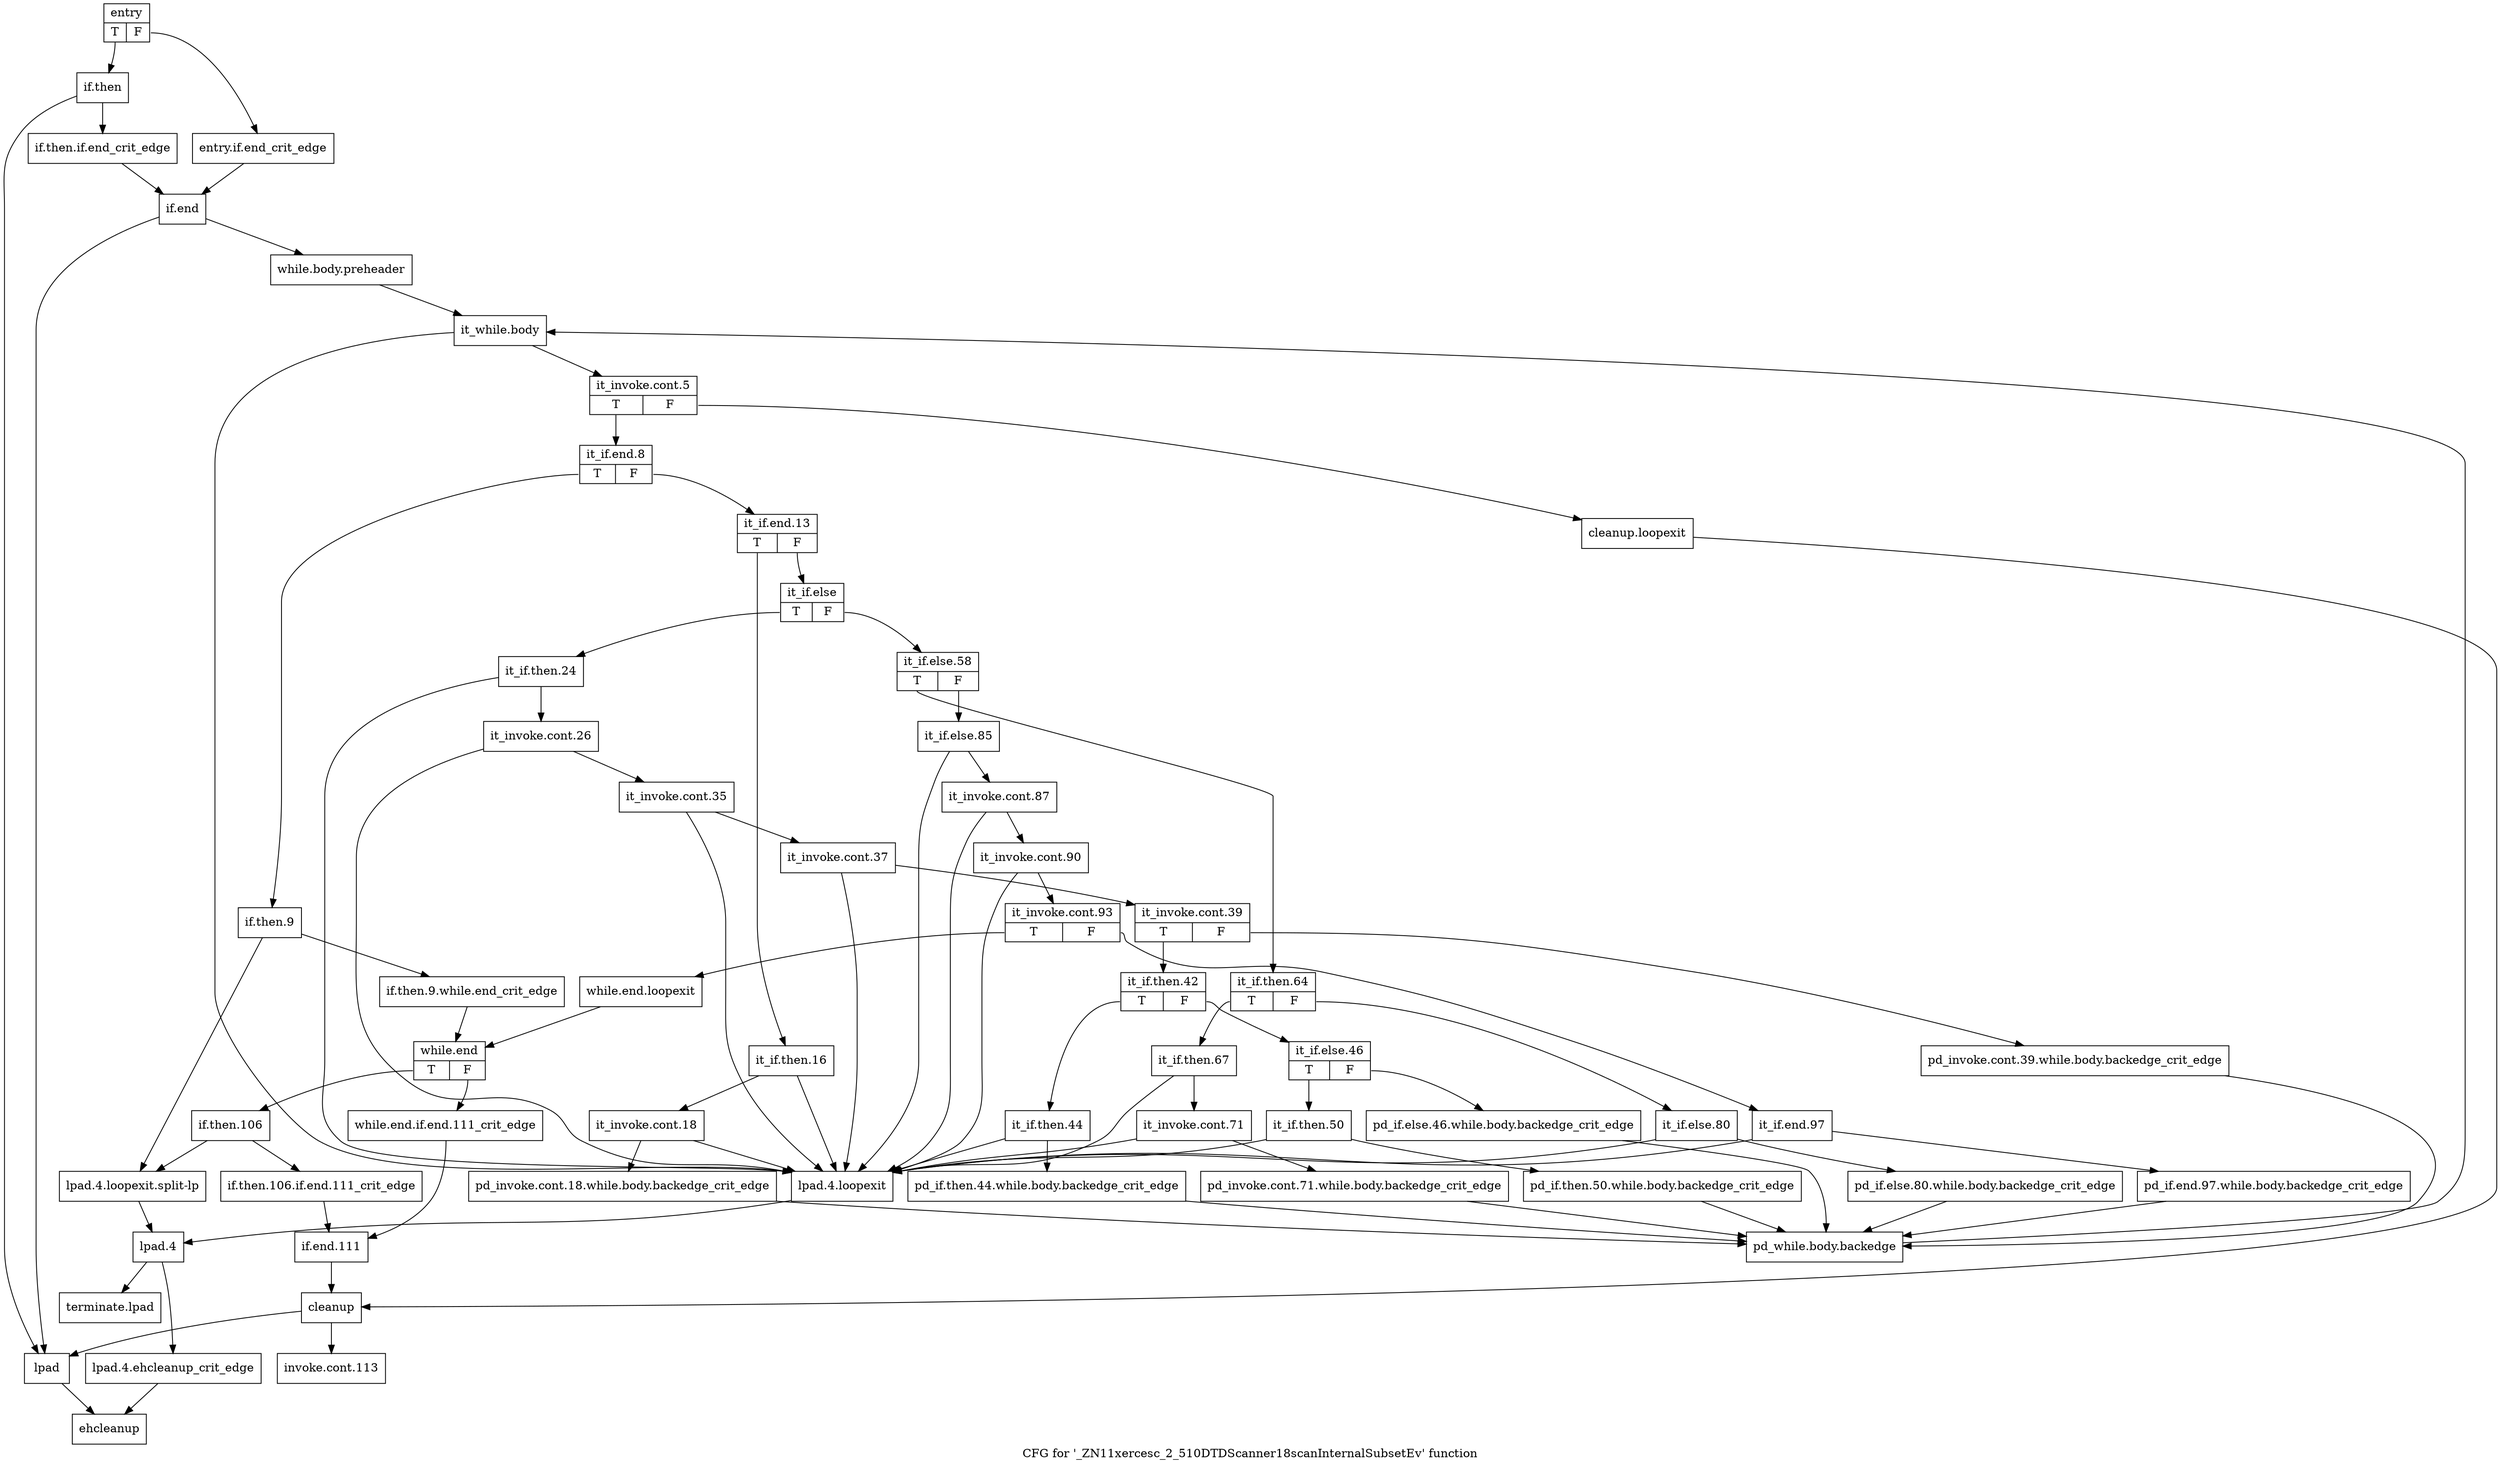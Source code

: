 digraph "CFG for '_ZN11xercesc_2_510DTDScanner18scanInternalSubsetEv' function" {
	label="CFG for '_ZN11xercesc_2_510DTDScanner18scanInternalSubsetEv' function";

	Node0x31e8ef0 [shape=record,label="{entry|{<s0>T|<s1>F}}"];
	Node0x31e8ef0:s0 -> Node0x31e9570;
	Node0x31e8ef0:s1 -> Node0x31e8f40;
	Node0x31e8f40 [shape=record,label="{entry.if.end_crit_edge}"];
	Node0x31e8f40 -> Node0x31e9660;
	Node0x31e9570 [shape=record,label="{if.then}"];
	Node0x31e9570 -> Node0x31e95c0;
	Node0x31e9570 -> Node0x31e9610;
	Node0x31e95c0 [shape=record,label="{if.then.if.end_crit_edge}"];
	Node0x31e95c0 -> Node0x31e9660;
	Node0x31e9610 [shape=record,label="{lpad}"];
	Node0x31e9610 -> Node0x31ea6a0;
	Node0x31e9660 [shape=record,label="{if.end}"];
	Node0x31e9660 -> Node0x31e96b0;
	Node0x31e9660 -> Node0x31e9610;
	Node0x31e96b0 [shape=record,label="{while.body.preheader}"];
	Node0x31e96b0 -> Node0x31e9700;
	Node0x31e9700 [shape=record,label="{it_while.body}"];
	Node0x31e9700 -> Node0x31e9750;
	Node0x31e9700 -> Node0x31e97a0;
	Node0x31e9750 [shape=record,label="{it_invoke.cont.5|{<s0>T|<s1>F}}"];
	Node0x31e9750:s0 -> Node0x31e98e0;
	Node0x31e9750:s1 -> Node0x31ea5b0;
	Node0x31e97a0 [shape=record,label="{lpad.4.loopexit}"];
	Node0x31e97a0 -> Node0x31e9840;
	Node0x31e97f0 [shape=record,label="{lpad.4.loopexit.split-lp}"];
	Node0x31e97f0 -> Node0x31e9840;
	Node0x31e9840 [shape=record,label="{lpad.4}"];
	Node0x31e9840 -> Node0x31e9890;
	Node0x31e9840 -> Node0x31ea6f0;
	Node0x31e9890 [shape=record,label="{lpad.4.ehcleanup_crit_edge}"];
	Node0x31e9890 -> Node0x31ea6a0;
	Node0x31e98e0 [shape=record,label="{it_if.end.8|{<s0>T|<s1>F}}"];
	Node0x31e98e0:s0 -> Node0x31e9930;
	Node0x31e98e0:s1 -> Node0x31e99d0;
	Node0x31e9930 [shape=record,label="{if.then.9}"];
	Node0x31e9930 -> Node0x31e9980;
	Node0x31e9930 -> Node0x31e97f0;
	Node0x31e9980 [shape=record,label="{if.then.9.while.end_crit_edge}"];
	Node0x31e9980 -> Node0x31ea420;
	Node0x31e99d0 [shape=record,label="{it_if.end.13|{<s0>T|<s1>F}}"];
	Node0x31e99d0:s0 -> Node0x31e9a20;
	Node0x31e99d0:s1 -> Node0x31e9b10;
	Node0x31e9a20 [shape=record,label="{it_if.then.16}"];
	Node0x31e9a20 -> Node0x31e9a70;
	Node0x31e9a20 -> Node0x31e97a0;
	Node0x31e9a70 [shape=record,label="{it_invoke.cont.18}"];
	Node0x31e9a70 -> Node0x31e9ac0;
	Node0x31e9a70 -> Node0x31e97a0;
	Node0x31e9ac0 [shape=record,label="{pd_invoke.cont.18.while.body.backedge_crit_edge}"];
	Node0x31e9ac0 -> Node0x31e9e30;
	Node0x31e9b10 [shape=record,label="{it_if.else|{<s0>T|<s1>F}}"];
	Node0x31e9b10:s0 -> Node0x31e9b60;
	Node0x31e9b10:s1 -> Node0x31e9fc0;
	Node0x31e9b60 [shape=record,label="{it_if.then.24}"];
	Node0x31e9b60 -> Node0x31e9bb0;
	Node0x31e9b60 -> Node0x31e97a0;
	Node0x31e9bb0 [shape=record,label="{it_invoke.cont.26}"];
	Node0x31e9bb0 -> Node0x31e9c00;
	Node0x31e9bb0 -> Node0x31e97a0;
	Node0x31e9c00 [shape=record,label="{it_invoke.cont.35}"];
	Node0x31e9c00 -> Node0x31e9c50;
	Node0x31e9c00 -> Node0x31e97a0;
	Node0x31e9c50 [shape=record,label="{it_invoke.cont.37}"];
	Node0x31e9c50 -> Node0x31e9ca0;
	Node0x31e9c50 -> Node0x31e97a0;
	Node0x31e9ca0 [shape=record,label="{it_invoke.cont.39|{<s0>T|<s1>F}}"];
	Node0x31e9ca0:s0 -> Node0x31e9d40;
	Node0x31e9ca0:s1 -> Node0x31e9cf0;
	Node0x31e9cf0 [shape=record,label="{pd_invoke.cont.39.while.body.backedge_crit_edge}"];
	Node0x31e9cf0 -> Node0x31e9e30;
	Node0x31e9d40 [shape=record,label="{it_if.then.42|{<s0>T|<s1>F}}"];
	Node0x31e9d40:s0 -> Node0x31e9d90;
	Node0x31e9d40:s1 -> Node0x31e9e80;
	Node0x31e9d90 [shape=record,label="{it_if.then.44}"];
	Node0x31e9d90 -> Node0x31e9de0;
	Node0x31e9d90 -> Node0x31e97a0;
	Node0x31e9de0 [shape=record,label="{pd_if.then.44.while.body.backedge_crit_edge}"];
	Node0x31e9de0 -> Node0x31e9e30;
	Node0x31e9e30 [shape=record,label="{pd_while.body.backedge}"];
	Node0x31e9e30 -> Node0x31e9700;
	Node0x31e9e80 [shape=record,label="{it_if.else.46|{<s0>T|<s1>F}}"];
	Node0x31e9e80:s0 -> Node0x31e9f20;
	Node0x31e9e80:s1 -> Node0x31e9ed0;
	Node0x31e9ed0 [shape=record,label="{pd_if.else.46.while.body.backedge_crit_edge}"];
	Node0x31e9ed0 -> Node0x31e9e30;
	Node0x31e9f20 [shape=record,label="{it_if.then.50}"];
	Node0x31e9f20 -> Node0x31e9f70;
	Node0x31e9f20 -> Node0x31e97a0;
	Node0x31e9f70 [shape=record,label="{pd_if.then.50.while.body.backedge_crit_edge}"];
	Node0x31e9f70 -> Node0x31e9e30;
	Node0x31e9fc0 [shape=record,label="{it_if.else.58|{<s0>T|<s1>F}}"];
	Node0x31e9fc0:s0 -> Node0x31ea010;
	Node0x31e9fc0:s1 -> Node0x31ea1f0;
	Node0x31ea010 [shape=record,label="{it_if.then.64|{<s0>T|<s1>F}}"];
	Node0x31ea010:s0 -> Node0x31ea060;
	Node0x31ea010:s1 -> Node0x31ea150;
	Node0x31ea060 [shape=record,label="{it_if.then.67}"];
	Node0x31ea060 -> Node0x31ea0b0;
	Node0x31ea060 -> Node0x31e97a0;
	Node0x31ea0b0 [shape=record,label="{it_invoke.cont.71}"];
	Node0x31ea0b0 -> Node0x31ea100;
	Node0x31ea0b0 -> Node0x31e97a0;
	Node0x31ea100 [shape=record,label="{pd_invoke.cont.71.while.body.backedge_crit_edge}"];
	Node0x31ea100 -> Node0x31e9e30;
	Node0x31ea150 [shape=record,label="{it_if.else.80}"];
	Node0x31ea150 -> Node0x31ea1a0;
	Node0x31ea150 -> Node0x31e97a0;
	Node0x31ea1a0 [shape=record,label="{pd_if.else.80.while.body.backedge_crit_edge}"];
	Node0x31ea1a0 -> Node0x31e9e30;
	Node0x31ea1f0 [shape=record,label="{it_if.else.85}"];
	Node0x31ea1f0 -> Node0x31ea240;
	Node0x31ea1f0 -> Node0x31e97a0;
	Node0x31ea240 [shape=record,label="{it_invoke.cont.87}"];
	Node0x31ea240 -> Node0x31ea290;
	Node0x31ea240 -> Node0x31e97a0;
	Node0x31ea290 [shape=record,label="{it_invoke.cont.90}"];
	Node0x31ea290 -> Node0x31ea2e0;
	Node0x31ea290 -> Node0x31e97a0;
	Node0x31ea2e0 [shape=record,label="{it_invoke.cont.93|{<s0>T|<s1>F}}"];
	Node0x31ea2e0:s0 -> Node0x31ea3d0;
	Node0x31ea2e0:s1 -> Node0x31ea330;
	Node0x31ea330 [shape=record,label="{it_if.end.97}"];
	Node0x31ea330 -> Node0x31ea380;
	Node0x31ea330 -> Node0x31e97a0;
	Node0x31ea380 [shape=record,label="{pd_if.end.97.while.body.backedge_crit_edge}"];
	Node0x31ea380 -> Node0x31e9e30;
	Node0x31ea3d0 [shape=record,label="{while.end.loopexit}"];
	Node0x31ea3d0 -> Node0x31ea420;
	Node0x31ea420 [shape=record,label="{while.end|{<s0>T|<s1>F}}"];
	Node0x31ea420:s0 -> Node0x31ea4c0;
	Node0x31ea420:s1 -> Node0x31ea470;
	Node0x31ea470 [shape=record,label="{while.end.if.end.111_crit_edge}"];
	Node0x31ea470 -> Node0x31ea560;
	Node0x31ea4c0 [shape=record,label="{if.then.106}"];
	Node0x31ea4c0 -> Node0x31ea510;
	Node0x31ea4c0 -> Node0x31e97f0;
	Node0x31ea510 [shape=record,label="{if.then.106.if.end.111_crit_edge}"];
	Node0x31ea510 -> Node0x31ea560;
	Node0x31ea560 [shape=record,label="{if.end.111}"];
	Node0x31ea560 -> Node0x31ea600;
	Node0x31ea5b0 [shape=record,label="{cleanup.loopexit}"];
	Node0x31ea5b0 -> Node0x31ea600;
	Node0x31ea600 [shape=record,label="{cleanup}"];
	Node0x31ea600 -> Node0x31ea650;
	Node0x31ea600 -> Node0x31e9610;
	Node0x31ea650 [shape=record,label="{invoke.cont.113}"];
	Node0x31ea6a0 [shape=record,label="{ehcleanup}"];
	Node0x31ea6f0 [shape=record,label="{terminate.lpad}"];
}
